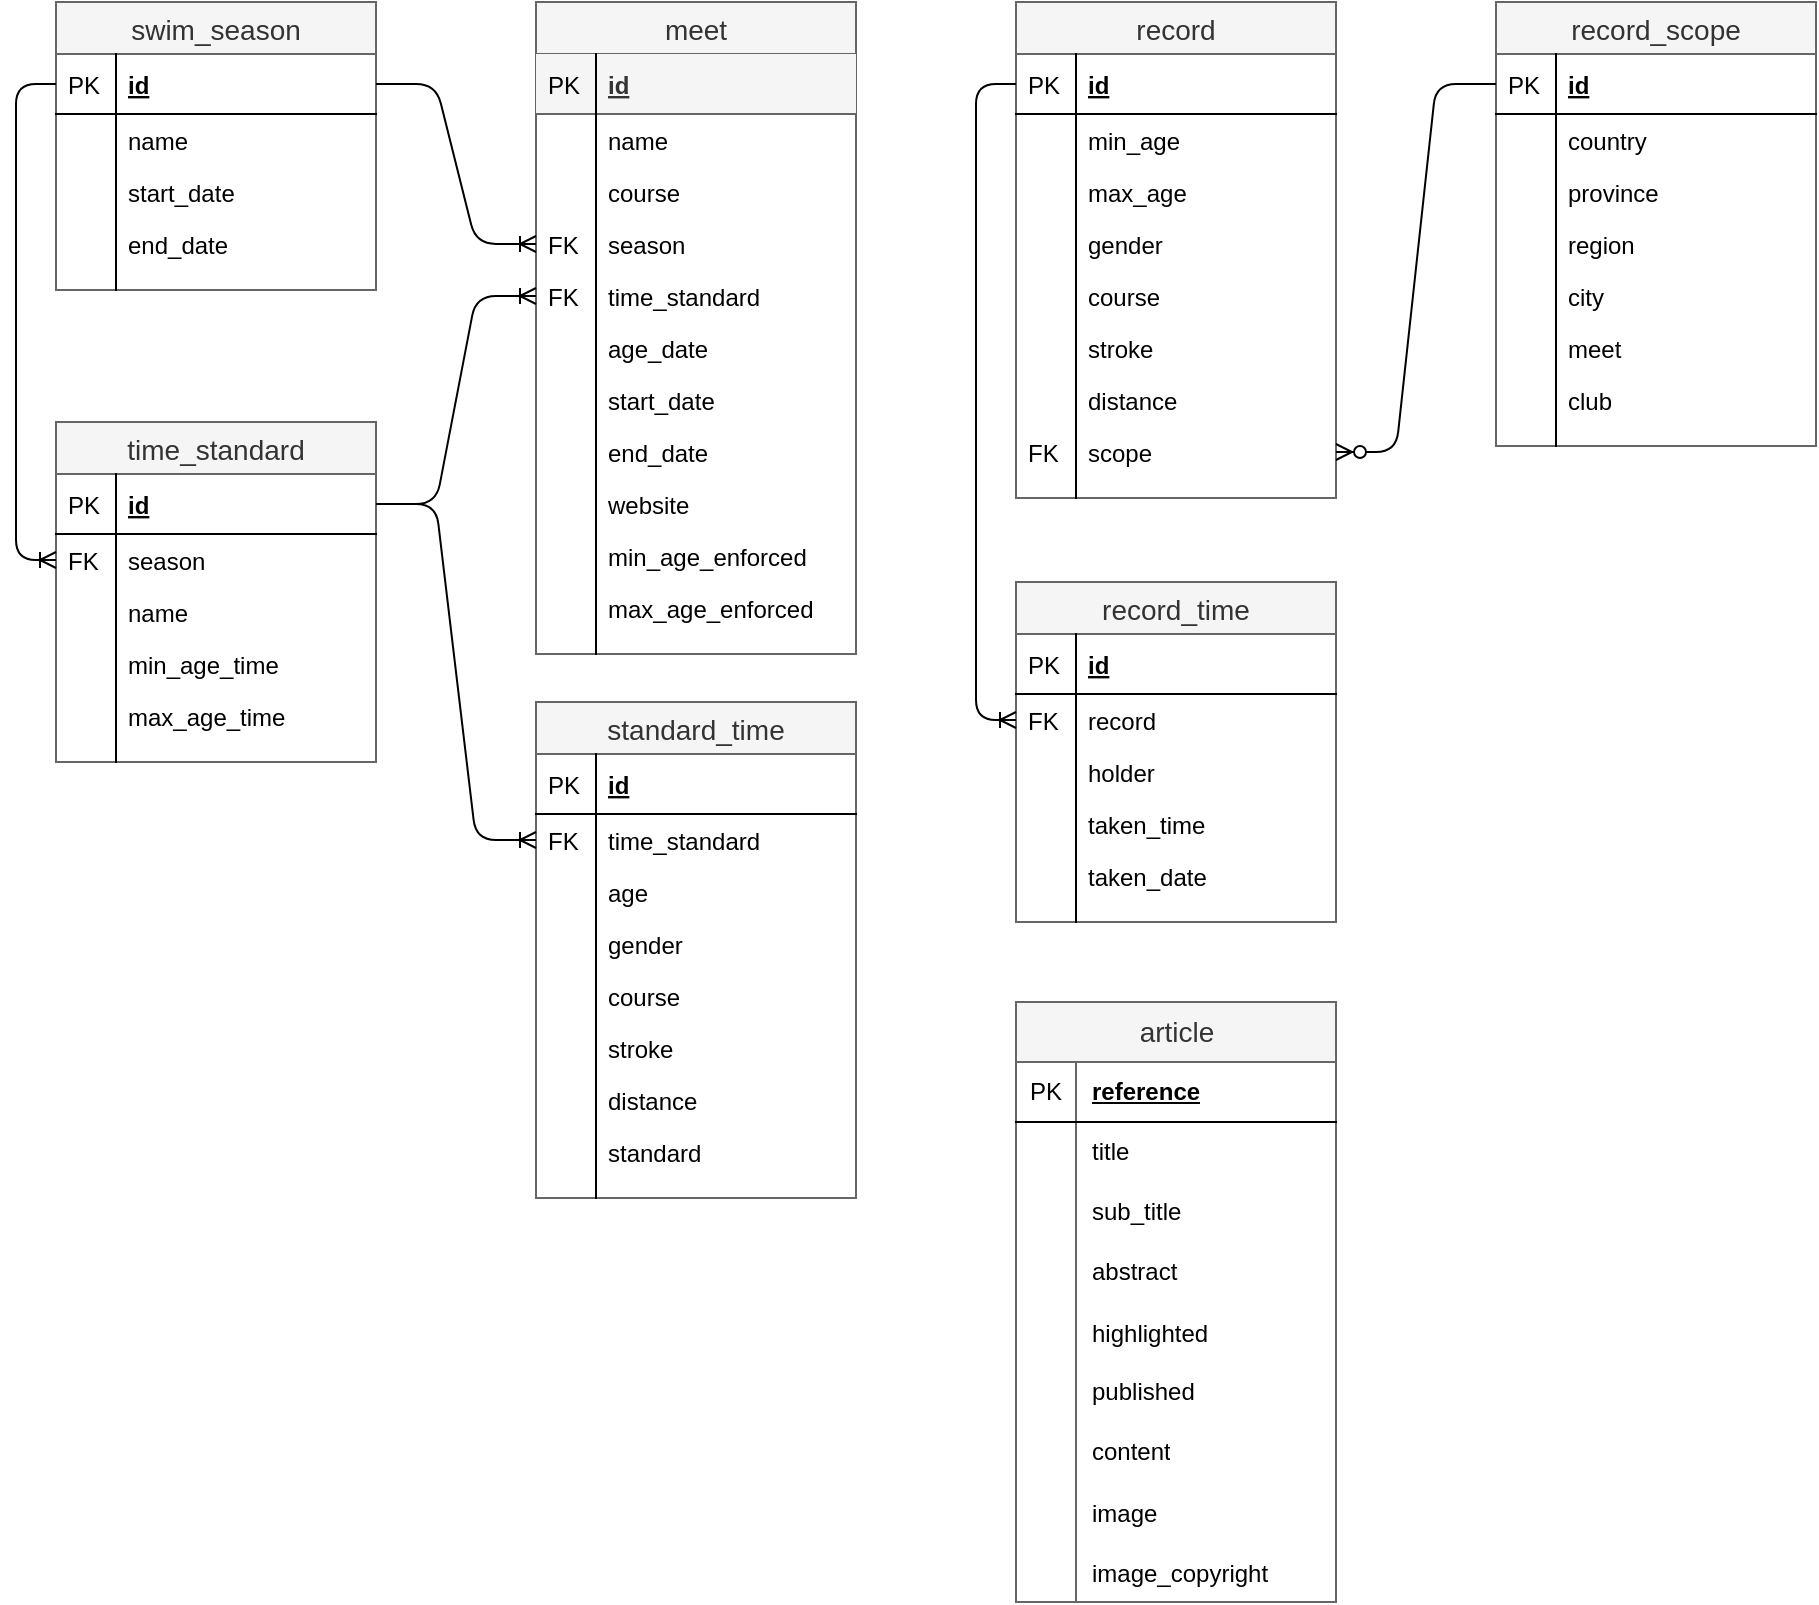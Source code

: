 <mxfile version="23.1.5" type="device">
  <diagram id="kJxIzr6Sx0wQduEdWBSC" name="Page-1">
    <mxGraphModel dx="2028" dy="1203" grid="1" gridSize="10" guides="1" tooltips="1" connect="1" arrows="1" fold="1" page="1" pageScale="1" pageWidth="827" pageHeight="1169" math="0" shadow="0">
      <root>
        <mxCell id="0" />
        <mxCell id="1" parent="0" />
        <mxCell id="ov2Veb3mQaBrMb03iYOp-1" value="swim_season" style="swimlane;fontStyle=0;childLayout=stackLayout;horizontal=1;startSize=26;fillColor=#f5f5f5;horizontalStack=0;resizeParent=1;resizeParentMax=0;resizeLast=0;collapsible=1;marginBottom=0;swimlaneFillColor=#ffffff;align=center;fontSize=14;fontColor=#333333;strokeColor=#666666;" parent="1" vertex="1">
          <mxGeometry x="40" y="120" width="160" height="144" as="geometry" />
        </mxCell>
        <mxCell id="ov2Veb3mQaBrMb03iYOp-2" value="id" style="shape=partialRectangle;top=0;left=0;right=0;bottom=1;align=left;verticalAlign=middle;fillColor=none;spacingLeft=34;spacingRight=4;overflow=hidden;rotatable=0;points=[[0,0.5],[1,0.5]];portConstraint=eastwest;dropTarget=0;fontStyle=5;fontSize=12;" parent="ov2Veb3mQaBrMb03iYOp-1" vertex="1">
          <mxGeometry y="26" width="160" height="30" as="geometry" />
        </mxCell>
        <mxCell id="ov2Veb3mQaBrMb03iYOp-3" value="PK" style="shape=partialRectangle;top=0;left=0;bottom=0;fillColor=none;align=left;verticalAlign=middle;spacingLeft=4;spacingRight=4;overflow=hidden;rotatable=0;points=[];portConstraint=eastwest;part=1;fontSize=12;" parent="ov2Veb3mQaBrMb03iYOp-2" vertex="1" connectable="0">
          <mxGeometry width="30" height="30" as="geometry" />
        </mxCell>
        <mxCell id="ov2Veb3mQaBrMb03iYOp-4" value="name" style="shape=partialRectangle;top=0;left=0;right=0;bottom=0;align=left;verticalAlign=top;fillColor=none;spacingLeft=34;spacingRight=4;overflow=hidden;rotatable=0;points=[[0,0.5],[1,0.5]];portConstraint=eastwest;dropTarget=0;fontSize=12;" parent="ov2Veb3mQaBrMb03iYOp-1" vertex="1">
          <mxGeometry y="56" width="160" height="26" as="geometry" />
        </mxCell>
        <mxCell id="ov2Veb3mQaBrMb03iYOp-5" value="" style="shape=partialRectangle;top=0;left=0;bottom=0;fillColor=none;align=left;verticalAlign=top;spacingLeft=4;spacingRight=4;overflow=hidden;rotatable=0;points=[];portConstraint=eastwest;part=1;fontSize=12;" parent="ov2Veb3mQaBrMb03iYOp-4" vertex="1" connectable="0">
          <mxGeometry width="30" height="26" as="geometry" />
        </mxCell>
        <mxCell id="ov2Veb3mQaBrMb03iYOp-6" value="start_date" style="shape=partialRectangle;top=0;left=0;right=0;bottom=0;align=left;verticalAlign=top;fillColor=none;spacingLeft=34;spacingRight=4;overflow=hidden;rotatable=0;points=[[0,0.5],[1,0.5]];portConstraint=eastwest;dropTarget=0;fontSize=12;" parent="ov2Veb3mQaBrMb03iYOp-1" vertex="1">
          <mxGeometry y="82" width="160" height="26" as="geometry" />
        </mxCell>
        <mxCell id="ov2Veb3mQaBrMb03iYOp-7" value="" style="shape=partialRectangle;top=0;left=0;bottom=0;fillColor=none;align=left;verticalAlign=top;spacingLeft=4;spacingRight=4;overflow=hidden;rotatable=0;points=[];portConstraint=eastwest;part=1;fontSize=12;" parent="ov2Veb3mQaBrMb03iYOp-6" vertex="1" connectable="0">
          <mxGeometry width="30" height="26" as="geometry" />
        </mxCell>
        <mxCell id="ov2Veb3mQaBrMb03iYOp-8" value="end_date" style="shape=partialRectangle;top=0;left=0;right=0;bottom=0;align=left;verticalAlign=top;fillColor=none;spacingLeft=34;spacingRight=4;overflow=hidden;rotatable=0;points=[[0,0.5],[1,0.5]];portConstraint=eastwest;dropTarget=0;fontSize=12;" parent="ov2Veb3mQaBrMb03iYOp-1" vertex="1">
          <mxGeometry y="108" width="160" height="26" as="geometry" />
        </mxCell>
        <mxCell id="ov2Veb3mQaBrMb03iYOp-9" value="" style="shape=partialRectangle;top=0;left=0;bottom=0;fillColor=none;align=left;verticalAlign=top;spacingLeft=4;spacingRight=4;overflow=hidden;rotatable=0;points=[];portConstraint=eastwest;part=1;fontSize=12;" parent="ov2Veb3mQaBrMb03iYOp-8" vertex="1" connectable="0">
          <mxGeometry width="30" height="26" as="geometry" />
        </mxCell>
        <mxCell id="ov2Veb3mQaBrMb03iYOp-10" value="" style="shape=partialRectangle;top=0;left=0;right=0;bottom=0;align=left;verticalAlign=top;fillColor=none;spacingLeft=34;spacingRight=4;overflow=hidden;rotatable=0;points=[[0,0.5],[1,0.5]];portConstraint=eastwest;dropTarget=0;fontSize=12;" parent="ov2Veb3mQaBrMb03iYOp-1" vertex="1">
          <mxGeometry y="134" width="160" height="10" as="geometry" />
        </mxCell>
        <mxCell id="ov2Veb3mQaBrMb03iYOp-11" value="" style="shape=partialRectangle;top=0;left=0;bottom=0;fillColor=none;align=left;verticalAlign=top;spacingLeft=4;spacingRight=4;overflow=hidden;rotatable=0;points=[];portConstraint=eastwest;part=1;fontSize=12;" parent="ov2Veb3mQaBrMb03iYOp-10" vertex="1" connectable="0">
          <mxGeometry width="30" height="10" as="geometry" />
        </mxCell>
        <mxCell id="ov2Veb3mQaBrMb03iYOp-12" value="time_standard" style="swimlane;fontStyle=0;childLayout=stackLayout;horizontal=1;startSize=26;fillColor=#f5f5f5;horizontalStack=0;resizeParent=1;resizeParentMax=0;resizeLast=0;collapsible=1;marginBottom=0;swimlaneFillColor=#ffffff;align=center;fontSize=14;fontColor=#333333;strokeColor=#666666;" parent="1" vertex="1">
          <mxGeometry x="40" y="330" width="160" height="170" as="geometry" />
        </mxCell>
        <mxCell id="ov2Veb3mQaBrMb03iYOp-13" value="id" style="shape=partialRectangle;top=0;left=0;right=0;bottom=1;align=left;verticalAlign=middle;fillColor=none;spacingLeft=34;spacingRight=4;overflow=hidden;rotatable=0;points=[[0,0.5],[1,0.5]];portConstraint=eastwest;dropTarget=0;fontStyle=5;fontSize=12;" parent="ov2Veb3mQaBrMb03iYOp-12" vertex="1">
          <mxGeometry y="26" width="160" height="30" as="geometry" />
        </mxCell>
        <mxCell id="ov2Veb3mQaBrMb03iYOp-14" value="PK" style="shape=partialRectangle;top=0;left=0;bottom=0;fillColor=none;align=left;verticalAlign=middle;spacingLeft=4;spacingRight=4;overflow=hidden;rotatable=0;points=[];portConstraint=eastwest;part=1;fontSize=12;" parent="ov2Veb3mQaBrMb03iYOp-13" vertex="1" connectable="0">
          <mxGeometry width="30" height="30" as="geometry" />
        </mxCell>
        <mxCell id="ov2Veb3mQaBrMb03iYOp-15" value="season" style="shape=partialRectangle;top=0;left=0;right=0;bottom=0;align=left;verticalAlign=top;fillColor=none;spacingLeft=34;spacingRight=4;overflow=hidden;rotatable=0;points=[[0,0.5],[1,0.5]];portConstraint=eastwest;dropTarget=0;fontSize=12;" parent="ov2Veb3mQaBrMb03iYOp-12" vertex="1">
          <mxGeometry y="56" width="160" height="26" as="geometry" />
        </mxCell>
        <mxCell id="ov2Veb3mQaBrMb03iYOp-16" value="FK" style="shape=partialRectangle;top=0;left=0;bottom=0;fillColor=none;align=left;verticalAlign=top;spacingLeft=4;spacingRight=4;overflow=hidden;rotatable=0;points=[];portConstraint=eastwest;part=1;fontSize=12;" parent="ov2Veb3mQaBrMb03iYOp-15" vertex="1" connectable="0">
          <mxGeometry width="30" height="26" as="geometry" />
        </mxCell>
        <mxCell id="ov2Veb3mQaBrMb03iYOp-17" value="name" style="shape=partialRectangle;top=0;left=0;right=0;bottom=0;align=left;verticalAlign=top;fillColor=none;spacingLeft=34;spacingRight=4;overflow=hidden;rotatable=0;points=[[0,0.5],[1,0.5]];portConstraint=eastwest;dropTarget=0;fontSize=12;" parent="ov2Veb3mQaBrMb03iYOp-12" vertex="1">
          <mxGeometry y="82" width="160" height="26" as="geometry" />
        </mxCell>
        <mxCell id="ov2Veb3mQaBrMb03iYOp-18" value="" style="shape=partialRectangle;top=0;left=0;bottom=0;fillColor=none;align=left;verticalAlign=top;spacingLeft=4;spacingRight=4;overflow=hidden;rotatable=0;points=[];portConstraint=eastwest;part=1;fontSize=12;" parent="ov2Veb3mQaBrMb03iYOp-17" vertex="1" connectable="0">
          <mxGeometry width="30" height="26" as="geometry" />
        </mxCell>
        <mxCell id="ov2Veb3mQaBrMb03iYOp-19" value="min_age_time" style="shape=partialRectangle;top=0;left=0;right=0;bottom=0;align=left;verticalAlign=top;fillColor=none;spacingLeft=34;spacingRight=4;overflow=hidden;rotatable=0;points=[[0,0.5],[1,0.5]];portConstraint=eastwest;dropTarget=0;fontSize=12;" parent="ov2Veb3mQaBrMb03iYOp-12" vertex="1">
          <mxGeometry y="108" width="160" height="26" as="geometry" />
        </mxCell>
        <mxCell id="ov2Veb3mQaBrMb03iYOp-20" value="" style="shape=partialRectangle;top=0;left=0;bottom=0;fillColor=none;align=left;verticalAlign=top;spacingLeft=4;spacingRight=4;overflow=hidden;rotatable=0;points=[];portConstraint=eastwest;part=1;fontSize=12;" parent="ov2Veb3mQaBrMb03iYOp-19" vertex="1" connectable="0">
          <mxGeometry width="30" height="26" as="geometry" />
        </mxCell>
        <mxCell id="ov2Veb3mQaBrMb03iYOp-30" value="max_age_time" style="shape=partialRectangle;top=0;left=0;right=0;bottom=0;align=left;verticalAlign=top;fillColor=none;spacingLeft=34;spacingRight=4;overflow=hidden;rotatable=0;points=[[0,0.5],[1,0.5]];portConstraint=eastwest;dropTarget=0;fontSize=12;" parent="ov2Veb3mQaBrMb03iYOp-12" vertex="1">
          <mxGeometry y="134" width="160" height="26" as="geometry" />
        </mxCell>
        <mxCell id="ov2Veb3mQaBrMb03iYOp-31" value="" style="shape=partialRectangle;top=0;left=0;bottom=0;fillColor=none;align=left;verticalAlign=top;spacingLeft=4;spacingRight=4;overflow=hidden;rotatable=0;points=[];portConstraint=eastwest;part=1;fontSize=12;" parent="ov2Veb3mQaBrMb03iYOp-30" vertex="1" connectable="0">
          <mxGeometry width="30" height="26" as="geometry" />
        </mxCell>
        <mxCell id="ov2Veb3mQaBrMb03iYOp-21" value="" style="shape=partialRectangle;top=0;left=0;right=0;bottom=0;align=left;verticalAlign=top;fillColor=none;spacingLeft=34;spacingRight=4;overflow=hidden;rotatable=0;points=[[0,0.5],[1,0.5]];portConstraint=eastwest;dropTarget=0;fontSize=12;" parent="ov2Veb3mQaBrMb03iYOp-12" vertex="1">
          <mxGeometry y="160" width="160" height="10" as="geometry" />
        </mxCell>
        <mxCell id="ov2Veb3mQaBrMb03iYOp-22" value="" style="shape=partialRectangle;top=0;left=0;bottom=0;fillColor=none;align=left;verticalAlign=top;spacingLeft=4;spacingRight=4;overflow=hidden;rotatable=0;points=[];portConstraint=eastwest;part=1;fontSize=12;" parent="ov2Veb3mQaBrMb03iYOp-21" vertex="1" connectable="0">
          <mxGeometry width="30" height="10" as="geometry" />
        </mxCell>
        <mxCell id="ov2Veb3mQaBrMb03iYOp-32" value="standard_time" style="swimlane;fontStyle=0;childLayout=stackLayout;horizontal=1;startSize=26;fillColor=#f5f5f5;horizontalStack=0;resizeParent=1;resizeParentMax=0;resizeLast=0;collapsible=1;marginBottom=0;swimlaneFillColor=#ffffff;align=center;fontSize=14;fontColor=#333333;strokeColor=#666666;" parent="1" vertex="1">
          <mxGeometry x="280" y="470" width="160" height="248" as="geometry" />
        </mxCell>
        <mxCell id="ov2Veb3mQaBrMb03iYOp-33" value="id" style="shape=partialRectangle;top=0;left=0;right=0;bottom=1;align=left;verticalAlign=middle;fillColor=none;spacingLeft=34;spacingRight=4;overflow=hidden;rotatable=0;points=[[0,0.5],[1,0.5]];portConstraint=eastwest;dropTarget=0;fontStyle=5;fontSize=12;" parent="ov2Veb3mQaBrMb03iYOp-32" vertex="1">
          <mxGeometry y="26" width="160" height="30" as="geometry" />
        </mxCell>
        <mxCell id="ov2Veb3mQaBrMb03iYOp-34" value="PK" style="shape=partialRectangle;top=0;left=0;bottom=0;fillColor=none;align=left;verticalAlign=middle;spacingLeft=4;spacingRight=4;overflow=hidden;rotatable=0;points=[];portConstraint=eastwest;part=1;fontSize=12;" parent="ov2Veb3mQaBrMb03iYOp-33" vertex="1" connectable="0">
          <mxGeometry width="30" height="30" as="geometry" />
        </mxCell>
        <mxCell id="ov2Veb3mQaBrMb03iYOp-35" value="time_standard" style="shape=partialRectangle;top=0;left=0;right=0;bottom=0;align=left;verticalAlign=top;fillColor=none;spacingLeft=34;spacingRight=4;overflow=hidden;rotatable=0;points=[[0,0.5],[1,0.5]];portConstraint=eastwest;dropTarget=0;fontSize=12;" parent="ov2Veb3mQaBrMb03iYOp-32" vertex="1">
          <mxGeometry y="56" width="160" height="26" as="geometry" />
        </mxCell>
        <mxCell id="ov2Veb3mQaBrMb03iYOp-36" value="FK" style="shape=partialRectangle;top=0;left=0;bottom=0;fillColor=none;align=left;verticalAlign=top;spacingLeft=4;spacingRight=4;overflow=hidden;rotatable=0;points=[];portConstraint=eastwest;part=1;fontSize=12;" parent="ov2Veb3mQaBrMb03iYOp-35" vertex="1" connectable="0">
          <mxGeometry width="30" height="26" as="geometry" />
        </mxCell>
        <mxCell id="ov2Veb3mQaBrMb03iYOp-37" value="age" style="shape=partialRectangle;top=0;left=0;right=0;bottom=0;align=left;verticalAlign=top;fillColor=none;spacingLeft=34;spacingRight=4;overflow=hidden;rotatable=0;points=[[0,0.5],[1,0.5]];portConstraint=eastwest;dropTarget=0;fontSize=12;" parent="ov2Veb3mQaBrMb03iYOp-32" vertex="1">
          <mxGeometry y="82" width="160" height="26" as="geometry" />
        </mxCell>
        <mxCell id="ov2Veb3mQaBrMb03iYOp-38" value="" style="shape=partialRectangle;top=0;left=0;bottom=0;fillColor=none;align=left;verticalAlign=top;spacingLeft=4;spacingRight=4;overflow=hidden;rotatable=0;points=[];portConstraint=eastwest;part=1;fontSize=12;" parent="ov2Veb3mQaBrMb03iYOp-37" vertex="1" connectable="0">
          <mxGeometry width="30" height="26" as="geometry" />
        </mxCell>
        <mxCell id="ov2Veb3mQaBrMb03iYOp-39" value="gender" style="shape=partialRectangle;top=0;left=0;right=0;bottom=0;align=left;verticalAlign=top;fillColor=none;spacingLeft=34;spacingRight=4;overflow=hidden;rotatable=0;points=[[0,0.5],[1,0.5]];portConstraint=eastwest;dropTarget=0;fontSize=12;" parent="ov2Veb3mQaBrMb03iYOp-32" vertex="1">
          <mxGeometry y="108" width="160" height="26" as="geometry" />
        </mxCell>
        <mxCell id="ov2Veb3mQaBrMb03iYOp-40" value="" style="shape=partialRectangle;top=0;left=0;bottom=0;fillColor=none;align=left;verticalAlign=top;spacingLeft=4;spacingRight=4;overflow=hidden;rotatable=0;points=[];portConstraint=eastwest;part=1;fontSize=12;" parent="ov2Veb3mQaBrMb03iYOp-39" vertex="1" connectable="0">
          <mxGeometry width="30" height="26" as="geometry" />
        </mxCell>
        <mxCell id="ov2Veb3mQaBrMb03iYOp-46" value="course" style="shape=partialRectangle;top=0;left=0;right=0;bottom=0;align=left;verticalAlign=top;fillColor=none;spacingLeft=34;spacingRight=4;overflow=hidden;rotatable=0;points=[[0,0.5],[1,0.5]];portConstraint=eastwest;dropTarget=0;fontSize=12;" parent="ov2Veb3mQaBrMb03iYOp-32" vertex="1">
          <mxGeometry y="134" width="160" height="26" as="geometry" />
        </mxCell>
        <mxCell id="ov2Veb3mQaBrMb03iYOp-47" value="" style="shape=partialRectangle;top=0;left=0;bottom=0;fillColor=none;align=left;verticalAlign=top;spacingLeft=4;spacingRight=4;overflow=hidden;rotatable=0;points=[];portConstraint=eastwest;part=1;fontSize=12;" parent="ov2Veb3mQaBrMb03iYOp-46" vertex="1" connectable="0">
          <mxGeometry width="30" height="26" as="geometry" />
        </mxCell>
        <mxCell id="ov2Veb3mQaBrMb03iYOp-48" value="stroke" style="shape=partialRectangle;top=0;left=0;right=0;bottom=0;align=left;verticalAlign=top;fillColor=none;spacingLeft=34;spacingRight=4;overflow=hidden;rotatable=0;points=[[0,0.5],[1,0.5]];portConstraint=eastwest;dropTarget=0;fontSize=12;" parent="ov2Veb3mQaBrMb03iYOp-32" vertex="1">
          <mxGeometry y="160" width="160" height="26" as="geometry" />
        </mxCell>
        <mxCell id="ov2Veb3mQaBrMb03iYOp-49" value="" style="shape=partialRectangle;top=0;left=0;bottom=0;fillColor=none;align=left;verticalAlign=top;spacingLeft=4;spacingRight=4;overflow=hidden;rotatable=0;points=[];portConstraint=eastwest;part=1;fontSize=12;" parent="ov2Veb3mQaBrMb03iYOp-48" vertex="1" connectable="0">
          <mxGeometry width="30" height="26" as="geometry" />
        </mxCell>
        <mxCell id="ov2Veb3mQaBrMb03iYOp-50" value="distance" style="shape=partialRectangle;top=0;left=0;right=0;bottom=0;align=left;verticalAlign=top;fillColor=none;spacingLeft=34;spacingRight=4;overflow=hidden;rotatable=0;points=[[0,0.5],[1,0.5]];portConstraint=eastwest;dropTarget=0;fontSize=12;" parent="ov2Veb3mQaBrMb03iYOp-32" vertex="1">
          <mxGeometry y="186" width="160" height="26" as="geometry" />
        </mxCell>
        <mxCell id="ov2Veb3mQaBrMb03iYOp-51" value="" style="shape=partialRectangle;top=0;left=0;bottom=0;fillColor=none;align=left;verticalAlign=top;spacingLeft=4;spacingRight=4;overflow=hidden;rotatable=0;points=[];portConstraint=eastwest;part=1;fontSize=12;" parent="ov2Veb3mQaBrMb03iYOp-50" vertex="1" connectable="0">
          <mxGeometry width="30" height="26" as="geometry" />
        </mxCell>
        <mxCell id="ov2Veb3mQaBrMb03iYOp-52" value="standard" style="shape=partialRectangle;top=0;left=0;right=0;bottom=0;align=left;verticalAlign=top;fillColor=none;spacingLeft=34;spacingRight=4;overflow=hidden;rotatable=0;points=[[0,0.5],[1,0.5]];portConstraint=eastwest;dropTarget=0;fontSize=12;" parent="ov2Veb3mQaBrMb03iYOp-32" vertex="1">
          <mxGeometry y="212" width="160" height="26" as="geometry" />
        </mxCell>
        <mxCell id="ov2Veb3mQaBrMb03iYOp-53" value="" style="shape=partialRectangle;top=0;left=0;bottom=0;fillColor=none;align=left;verticalAlign=top;spacingLeft=4;spacingRight=4;overflow=hidden;rotatable=0;points=[];portConstraint=eastwest;part=1;fontSize=12;" parent="ov2Veb3mQaBrMb03iYOp-52" vertex="1" connectable="0">
          <mxGeometry width="30" height="26" as="geometry" />
        </mxCell>
        <mxCell id="ov2Veb3mQaBrMb03iYOp-41" value="" style="shape=partialRectangle;top=0;left=0;right=0;bottom=0;align=left;verticalAlign=top;fillColor=none;spacingLeft=34;spacingRight=4;overflow=hidden;rotatable=0;points=[[0,0.5],[1,0.5]];portConstraint=eastwest;dropTarget=0;fontSize=12;" parent="ov2Veb3mQaBrMb03iYOp-32" vertex="1">
          <mxGeometry y="238" width="160" height="10" as="geometry" />
        </mxCell>
        <mxCell id="ov2Veb3mQaBrMb03iYOp-42" value="" style="shape=partialRectangle;top=0;left=0;bottom=0;fillColor=none;align=left;verticalAlign=top;spacingLeft=4;spacingRight=4;overflow=hidden;rotatable=0;points=[];portConstraint=eastwest;part=1;fontSize=12;" parent="ov2Veb3mQaBrMb03iYOp-41" vertex="1" connectable="0">
          <mxGeometry width="30" height="10" as="geometry" />
        </mxCell>
        <mxCell id="ov2Veb3mQaBrMb03iYOp-54" value="meet" style="swimlane;fontStyle=0;childLayout=stackLayout;horizontal=1;startSize=26;fillColor=#f5f5f5;horizontalStack=0;resizeParent=1;resizeParentMax=0;resizeLast=0;collapsible=1;marginBottom=0;swimlaneFillColor=#ffffff;align=center;fontSize=14;fontColor=#333333;strokeColor=#666666;" parent="1" vertex="1">
          <mxGeometry x="280" y="120" width="160" height="326" as="geometry" />
        </mxCell>
        <mxCell id="ov2Veb3mQaBrMb03iYOp-55" value="id" style="shape=partialRectangle;top=0;left=0;right=0;bottom=1;align=left;verticalAlign=middle;fillColor=#f5f5f5;spacingLeft=34;spacingRight=4;overflow=hidden;rotatable=0;points=[[0,0.5],[1,0.5]];portConstraint=eastwest;dropTarget=0;fontStyle=5;fontSize=12;fontColor=#333333;strokeColor=#666666;" parent="ov2Veb3mQaBrMb03iYOp-54" vertex="1">
          <mxGeometry y="26" width="160" height="30" as="geometry" />
        </mxCell>
        <mxCell id="ov2Veb3mQaBrMb03iYOp-56" value="PK" style="shape=partialRectangle;top=0;left=0;bottom=0;fillColor=none;align=left;verticalAlign=middle;spacingLeft=4;spacingRight=4;overflow=hidden;rotatable=0;points=[];portConstraint=eastwest;part=1;fontSize=12;" parent="ov2Veb3mQaBrMb03iYOp-55" vertex="1" connectable="0">
          <mxGeometry width="30" height="30" as="geometry" />
        </mxCell>
        <mxCell id="ov2Veb3mQaBrMb03iYOp-57" value="name" style="shape=partialRectangle;top=0;left=0;right=0;bottom=0;align=left;verticalAlign=top;fillColor=none;spacingLeft=34;spacingRight=4;overflow=hidden;rotatable=0;points=[[0,0.5],[1,0.5]];portConstraint=eastwest;dropTarget=0;fontSize=12;" parent="ov2Veb3mQaBrMb03iYOp-54" vertex="1">
          <mxGeometry y="56" width="160" height="26" as="geometry" />
        </mxCell>
        <mxCell id="ov2Veb3mQaBrMb03iYOp-58" value="" style="shape=partialRectangle;top=0;left=0;bottom=0;fillColor=none;align=left;verticalAlign=top;spacingLeft=4;spacingRight=4;overflow=hidden;rotatable=0;points=[];portConstraint=eastwest;part=1;fontSize=12;" parent="ov2Veb3mQaBrMb03iYOp-57" vertex="1" connectable="0">
          <mxGeometry width="30" height="26" as="geometry" />
        </mxCell>
        <mxCell id="ov2Veb3mQaBrMb03iYOp-59" value="course" style="shape=partialRectangle;top=0;left=0;right=0;bottom=0;align=left;verticalAlign=top;fillColor=none;spacingLeft=34;spacingRight=4;overflow=hidden;rotatable=0;points=[[0,0.5],[1,0.5]];portConstraint=eastwest;dropTarget=0;fontSize=12;" parent="ov2Veb3mQaBrMb03iYOp-54" vertex="1">
          <mxGeometry y="82" width="160" height="26" as="geometry" />
        </mxCell>
        <mxCell id="ov2Veb3mQaBrMb03iYOp-60" value="" style="shape=partialRectangle;top=0;left=0;bottom=0;fillColor=none;align=left;verticalAlign=top;spacingLeft=4;spacingRight=4;overflow=hidden;rotatable=0;points=[];portConstraint=eastwest;part=1;fontSize=12;" parent="ov2Veb3mQaBrMb03iYOp-59" vertex="1" connectable="0">
          <mxGeometry width="30" height="26" as="geometry" />
        </mxCell>
        <mxCell id="ov2Veb3mQaBrMb03iYOp-61" value="season" style="shape=partialRectangle;top=0;left=0;right=0;bottom=0;align=left;verticalAlign=top;fillColor=none;spacingLeft=34;spacingRight=4;overflow=hidden;rotatable=0;points=[[0,0.5],[1,0.5]];portConstraint=eastwest;dropTarget=0;fontSize=12;" parent="ov2Veb3mQaBrMb03iYOp-54" vertex="1">
          <mxGeometry y="108" width="160" height="26" as="geometry" />
        </mxCell>
        <mxCell id="ov2Veb3mQaBrMb03iYOp-62" value="FK" style="shape=partialRectangle;top=0;left=0;bottom=0;fillColor=none;align=left;verticalAlign=top;spacingLeft=4;spacingRight=4;overflow=hidden;rotatable=0;points=[];portConstraint=eastwest;part=1;fontSize=12;" parent="ov2Veb3mQaBrMb03iYOp-61" vertex="1" connectable="0">
          <mxGeometry width="30" height="26" as="geometry" />
        </mxCell>
        <mxCell id="ov2Veb3mQaBrMb03iYOp-65" value="time_standard" style="shape=partialRectangle;top=0;left=0;right=0;bottom=0;align=left;verticalAlign=top;fillColor=none;spacingLeft=34;spacingRight=4;overflow=hidden;rotatable=0;points=[[0,0.5],[1,0.5]];portConstraint=eastwest;dropTarget=0;fontSize=12;" parent="ov2Veb3mQaBrMb03iYOp-54" vertex="1">
          <mxGeometry y="134" width="160" height="26" as="geometry" />
        </mxCell>
        <mxCell id="ov2Veb3mQaBrMb03iYOp-66" value="FK" style="shape=partialRectangle;top=0;left=0;bottom=0;fillColor=none;align=left;verticalAlign=top;spacingLeft=4;spacingRight=4;overflow=hidden;rotatable=0;points=[];portConstraint=eastwest;part=1;fontSize=12;" parent="ov2Veb3mQaBrMb03iYOp-65" vertex="1" connectable="0">
          <mxGeometry width="30" height="26" as="geometry" />
        </mxCell>
        <mxCell id="ov2Veb3mQaBrMb03iYOp-69" value="age_date" style="shape=partialRectangle;top=0;left=0;right=0;bottom=0;align=left;verticalAlign=top;fillColor=none;spacingLeft=34;spacingRight=4;overflow=hidden;rotatable=0;points=[[0,0.5],[1,0.5]];portConstraint=eastwest;dropTarget=0;fontSize=12;" parent="ov2Veb3mQaBrMb03iYOp-54" vertex="1">
          <mxGeometry y="160" width="160" height="26" as="geometry" />
        </mxCell>
        <mxCell id="ov2Veb3mQaBrMb03iYOp-70" value="" style="shape=partialRectangle;top=0;left=0;bottom=0;fillColor=none;align=left;verticalAlign=top;spacingLeft=4;spacingRight=4;overflow=hidden;rotatable=0;points=[];portConstraint=eastwest;part=1;fontSize=12;" parent="ov2Veb3mQaBrMb03iYOp-69" vertex="1" connectable="0">
          <mxGeometry width="30" height="26" as="geometry" />
        </mxCell>
        <mxCell id="ov2Veb3mQaBrMb03iYOp-71" value="start_date" style="shape=partialRectangle;top=0;left=0;right=0;bottom=0;align=left;verticalAlign=top;fillColor=none;spacingLeft=34;spacingRight=4;overflow=hidden;rotatable=0;points=[[0,0.5],[1,0.5]];portConstraint=eastwest;dropTarget=0;fontSize=12;" parent="ov2Veb3mQaBrMb03iYOp-54" vertex="1">
          <mxGeometry y="186" width="160" height="26" as="geometry" />
        </mxCell>
        <mxCell id="ov2Veb3mQaBrMb03iYOp-72" value="" style="shape=partialRectangle;top=0;left=0;bottom=0;fillColor=none;align=left;verticalAlign=top;spacingLeft=4;spacingRight=4;overflow=hidden;rotatable=0;points=[];portConstraint=eastwest;part=1;fontSize=12;" parent="ov2Veb3mQaBrMb03iYOp-71" vertex="1" connectable="0">
          <mxGeometry width="30" height="26" as="geometry" />
        </mxCell>
        <mxCell id="ov2Veb3mQaBrMb03iYOp-73" value="end_date" style="shape=partialRectangle;top=0;left=0;right=0;bottom=0;align=left;verticalAlign=top;fillColor=none;spacingLeft=34;spacingRight=4;overflow=hidden;rotatable=0;points=[[0,0.5],[1,0.5]];portConstraint=eastwest;dropTarget=0;fontSize=12;" parent="ov2Veb3mQaBrMb03iYOp-54" vertex="1">
          <mxGeometry y="212" width="160" height="26" as="geometry" />
        </mxCell>
        <mxCell id="ov2Veb3mQaBrMb03iYOp-74" value="" style="shape=partialRectangle;top=0;left=0;bottom=0;fillColor=none;align=left;verticalAlign=top;spacingLeft=4;spacingRight=4;overflow=hidden;rotatable=0;points=[];portConstraint=eastwest;part=1;fontSize=12;" parent="ov2Veb3mQaBrMb03iYOp-73" vertex="1" connectable="0">
          <mxGeometry width="30" height="26" as="geometry" />
        </mxCell>
        <mxCell id="ov2Veb3mQaBrMb03iYOp-75" value="website" style="shape=partialRectangle;top=0;left=0;right=0;bottom=0;align=left;verticalAlign=top;fillColor=none;spacingLeft=34;spacingRight=4;overflow=hidden;rotatable=0;points=[[0,0.5],[1,0.5]];portConstraint=eastwest;dropTarget=0;fontSize=12;" parent="ov2Veb3mQaBrMb03iYOp-54" vertex="1">
          <mxGeometry y="238" width="160" height="26" as="geometry" />
        </mxCell>
        <mxCell id="ov2Veb3mQaBrMb03iYOp-76" value="" style="shape=partialRectangle;top=0;left=0;bottom=0;fillColor=none;align=left;verticalAlign=top;spacingLeft=4;spacingRight=4;overflow=hidden;rotatable=0;points=[];portConstraint=eastwest;part=1;fontSize=12;" parent="ov2Veb3mQaBrMb03iYOp-75" vertex="1" connectable="0">
          <mxGeometry width="30" height="26" as="geometry" />
        </mxCell>
        <mxCell id="ov2Veb3mQaBrMb03iYOp-77" value="min_age_enforced" style="shape=partialRectangle;top=0;left=0;right=0;bottom=0;align=left;verticalAlign=top;fillColor=none;spacingLeft=34;spacingRight=4;overflow=hidden;rotatable=0;points=[[0,0.5],[1,0.5]];portConstraint=eastwest;dropTarget=0;fontSize=12;" parent="ov2Veb3mQaBrMb03iYOp-54" vertex="1">
          <mxGeometry y="264" width="160" height="26" as="geometry" />
        </mxCell>
        <mxCell id="ov2Veb3mQaBrMb03iYOp-78" value="" style="shape=partialRectangle;top=0;left=0;bottom=0;fillColor=none;align=left;verticalAlign=top;spacingLeft=4;spacingRight=4;overflow=hidden;rotatable=0;points=[];portConstraint=eastwest;part=1;fontSize=12;" parent="ov2Veb3mQaBrMb03iYOp-77" vertex="1" connectable="0">
          <mxGeometry width="30" height="26" as="geometry" />
        </mxCell>
        <mxCell id="ov2Veb3mQaBrMb03iYOp-79" value="max_age_enforced" style="shape=partialRectangle;top=0;left=0;right=0;bottom=0;align=left;verticalAlign=top;fillColor=none;spacingLeft=34;spacingRight=4;overflow=hidden;rotatable=0;points=[[0,0.5],[1,0.5]];portConstraint=eastwest;dropTarget=0;fontSize=12;" parent="ov2Veb3mQaBrMb03iYOp-54" vertex="1">
          <mxGeometry y="290" width="160" height="26" as="geometry" />
        </mxCell>
        <mxCell id="ov2Veb3mQaBrMb03iYOp-80" value="" style="shape=partialRectangle;top=0;left=0;bottom=0;fillColor=none;align=left;verticalAlign=top;spacingLeft=4;spacingRight=4;overflow=hidden;rotatable=0;points=[];portConstraint=eastwest;part=1;fontSize=12;" parent="ov2Veb3mQaBrMb03iYOp-79" vertex="1" connectable="0">
          <mxGeometry width="30" height="26" as="geometry" />
        </mxCell>
        <mxCell id="ov2Veb3mQaBrMb03iYOp-63" value="" style="shape=partialRectangle;top=0;left=0;right=0;bottom=0;align=left;verticalAlign=top;fillColor=none;spacingLeft=34;spacingRight=4;overflow=hidden;rotatable=0;points=[[0,0.5],[1,0.5]];portConstraint=eastwest;dropTarget=0;fontSize=12;" parent="ov2Veb3mQaBrMb03iYOp-54" vertex="1">
          <mxGeometry y="316" width="160" height="10" as="geometry" />
        </mxCell>
        <mxCell id="ov2Veb3mQaBrMb03iYOp-64" value="" style="shape=partialRectangle;top=0;left=0;bottom=0;fillColor=none;align=left;verticalAlign=top;spacingLeft=4;spacingRight=4;overflow=hidden;rotatable=0;points=[];portConstraint=eastwest;part=1;fontSize=12;" parent="ov2Veb3mQaBrMb03iYOp-63" vertex="1" connectable="0">
          <mxGeometry width="30" height="10" as="geometry" />
        </mxCell>
        <mxCell id="ov2Veb3mQaBrMb03iYOp-81" value="" style="edgeStyle=orthogonalEdgeStyle;fontSize=12;html=1;endArrow=ERoneToMany;entryX=0;entryY=0.5;entryDx=0;entryDy=0;exitX=0;exitY=0.5;exitDx=0;exitDy=0;" parent="1" source="ov2Veb3mQaBrMb03iYOp-2" target="ov2Veb3mQaBrMb03iYOp-15" edge="1">
          <mxGeometry width="100" height="100" relative="1" as="geometry">
            <mxPoint x="40" y="870" as="sourcePoint" />
            <mxPoint x="140" y="770" as="targetPoint" />
            <Array as="points">
              <mxPoint x="20" y="161" />
              <mxPoint x="20" y="399" />
            </Array>
          </mxGeometry>
        </mxCell>
        <mxCell id="ov2Veb3mQaBrMb03iYOp-82" value="" style="edgeStyle=entityRelationEdgeStyle;fontSize=12;html=1;endArrow=ERoneToMany;" parent="1" source="ov2Veb3mQaBrMb03iYOp-2" target="ov2Veb3mQaBrMb03iYOp-61" edge="1">
          <mxGeometry width="100" height="100" relative="1" as="geometry">
            <mxPoint x="10" y="840" as="sourcePoint" />
            <mxPoint x="110" y="740" as="targetPoint" />
          </mxGeometry>
        </mxCell>
        <mxCell id="ov2Veb3mQaBrMb03iYOp-83" value="" style="edgeStyle=entityRelationEdgeStyle;fontSize=12;html=1;endArrow=ERoneToMany;" parent="1" source="ov2Veb3mQaBrMb03iYOp-13" target="ov2Veb3mQaBrMb03iYOp-35" edge="1">
          <mxGeometry width="100" height="100" relative="1" as="geometry">
            <mxPoint x="10" y="840" as="sourcePoint" />
            <mxPoint x="110" y="740" as="targetPoint" />
          </mxGeometry>
        </mxCell>
        <mxCell id="ov2Veb3mQaBrMb03iYOp-84" value="" style="edgeStyle=entityRelationEdgeStyle;fontSize=12;html=1;endArrow=ERoneToMany;" parent="1" source="ov2Veb3mQaBrMb03iYOp-13" target="ov2Veb3mQaBrMb03iYOp-65" edge="1">
          <mxGeometry width="100" height="100" relative="1" as="geometry">
            <mxPoint x="10" y="840" as="sourcePoint" />
            <mxPoint x="110" y="740" as="targetPoint" />
          </mxGeometry>
        </mxCell>
        <mxCell id="ov2Veb3mQaBrMb03iYOp-85" value="record" style="swimlane;fontStyle=0;childLayout=stackLayout;horizontal=1;startSize=26;fillColor=#f5f5f5;horizontalStack=0;resizeParent=1;resizeParentMax=0;resizeLast=0;collapsible=1;marginBottom=0;swimlaneFillColor=#ffffff;align=center;fontSize=14;fontColor=#333333;strokeColor=#666666;" parent="1" vertex="1">
          <mxGeometry x="520" y="120" width="160" height="248" as="geometry" />
        </mxCell>
        <mxCell id="ov2Veb3mQaBrMb03iYOp-86" value="id" style="shape=partialRectangle;top=0;left=0;right=0;bottom=1;align=left;verticalAlign=middle;fillColor=none;spacingLeft=34;spacingRight=4;overflow=hidden;rotatable=0;points=[[0,0.5],[1,0.5]];portConstraint=eastwest;dropTarget=0;fontStyle=5;fontSize=12;" parent="ov2Veb3mQaBrMb03iYOp-85" vertex="1">
          <mxGeometry y="26" width="160" height="30" as="geometry" />
        </mxCell>
        <mxCell id="ov2Veb3mQaBrMb03iYOp-87" value="PK" style="shape=partialRectangle;top=0;left=0;bottom=0;fillColor=none;align=left;verticalAlign=middle;spacingLeft=4;spacingRight=4;overflow=hidden;rotatable=0;points=[];portConstraint=eastwest;part=1;fontSize=12;" parent="ov2Veb3mQaBrMb03iYOp-86" vertex="1" connectable="0">
          <mxGeometry width="30" height="30" as="geometry" />
        </mxCell>
        <mxCell id="ov2Veb3mQaBrMb03iYOp-88" value="min_age" style="shape=partialRectangle;top=0;left=0;right=0;bottom=0;align=left;verticalAlign=top;fillColor=none;spacingLeft=34;spacingRight=4;overflow=hidden;rotatable=0;points=[[0,0.5],[1,0.5]];portConstraint=eastwest;dropTarget=0;fontSize=12;" parent="ov2Veb3mQaBrMb03iYOp-85" vertex="1">
          <mxGeometry y="56" width="160" height="26" as="geometry" />
        </mxCell>
        <mxCell id="ov2Veb3mQaBrMb03iYOp-89" value="" style="shape=partialRectangle;top=0;left=0;bottom=0;fillColor=none;align=left;verticalAlign=top;spacingLeft=4;spacingRight=4;overflow=hidden;rotatable=0;points=[];portConstraint=eastwest;part=1;fontSize=12;" parent="ov2Veb3mQaBrMb03iYOp-88" vertex="1" connectable="0">
          <mxGeometry width="30" height="26" as="geometry" />
        </mxCell>
        <mxCell id="ov2Veb3mQaBrMb03iYOp-139" value="max_age" style="shape=partialRectangle;top=0;left=0;right=0;bottom=0;align=left;verticalAlign=top;fillColor=none;spacingLeft=34;spacingRight=4;overflow=hidden;rotatable=0;points=[[0,0.5],[1,0.5]];portConstraint=eastwest;dropTarget=0;fontSize=12;" parent="ov2Veb3mQaBrMb03iYOp-85" vertex="1">
          <mxGeometry y="82" width="160" height="26" as="geometry" />
        </mxCell>
        <mxCell id="ov2Veb3mQaBrMb03iYOp-140" value="" style="shape=partialRectangle;top=0;left=0;bottom=0;fillColor=none;align=left;verticalAlign=top;spacingLeft=4;spacingRight=4;overflow=hidden;rotatable=0;points=[];portConstraint=eastwest;part=1;fontSize=12;" parent="ov2Veb3mQaBrMb03iYOp-139" vertex="1" connectable="0">
          <mxGeometry width="30" height="26" as="geometry" />
        </mxCell>
        <mxCell id="ov2Veb3mQaBrMb03iYOp-130" value="gender" style="shape=partialRectangle;top=0;left=0;right=0;bottom=0;align=left;verticalAlign=top;fillColor=none;spacingLeft=34;spacingRight=4;overflow=hidden;rotatable=0;points=[[0,0.5],[1,0.5]];portConstraint=eastwest;dropTarget=0;fontSize=12;" parent="ov2Veb3mQaBrMb03iYOp-85" vertex="1">
          <mxGeometry y="108" width="160" height="26" as="geometry" />
        </mxCell>
        <mxCell id="ov2Veb3mQaBrMb03iYOp-131" value="" style="shape=partialRectangle;top=0;left=0;bottom=0;fillColor=none;align=left;verticalAlign=top;spacingLeft=4;spacingRight=4;overflow=hidden;rotatable=0;points=[];portConstraint=eastwest;part=1;fontSize=12;" parent="ov2Veb3mQaBrMb03iYOp-130" vertex="1" connectable="0">
          <mxGeometry width="30" height="26" as="geometry" />
        </mxCell>
        <mxCell id="ov2Veb3mQaBrMb03iYOp-132" value="course" style="shape=partialRectangle;top=0;left=0;right=0;bottom=0;align=left;verticalAlign=top;fillColor=none;spacingLeft=34;spacingRight=4;overflow=hidden;rotatable=0;points=[[0,0.5],[1,0.5]];portConstraint=eastwest;dropTarget=0;fontSize=12;" parent="ov2Veb3mQaBrMb03iYOp-85" vertex="1">
          <mxGeometry y="134" width="160" height="26" as="geometry" />
        </mxCell>
        <mxCell id="ov2Veb3mQaBrMb03iYOp-133" value="" style="shape=partialRectangle;top=0;left=0;bottom=0;fillColor=none;align=left;verticalAlign=top;spacingLeft=4;spacingRight=4;overflow=hidden;rotatable=0;points=[];portConstraint=eastwest;part=1;fontSize=12;" parent="ov2Veb3mQaBrMb03iYOp-132" vertex="1" connectable="0">
          <mxGeometry width="30" height="26" as="geometry" />
        </mxCell>
        <mxCell id="ov2Veb3mQaBrMb03iYOp-134" value="stroke" style="shape=partialRectangle;top=0;left=0;right=0;bottom=0;align=left;verticalAlign=top;fillColor=none;spacingLeft=34;spacingRight=4;overflow=hidden;rotatable=0;points=[[0,0.5],[1,0.5]];portConstraint=eastwest;dropTarget=0;fontSize=12;" parent="ov2Veb3mQaBrMb03iYOp-85" vertex="1">
          <mxGeometry y="160" width="160" height="26" as="geometry" />
        </mxCell>
        <mxCell id="ov2Veb3mQaBrMb03iYOp-135" value="" style="shape=partialRectangle;top=0;left=0;bottom=0;fillColor=none;align=left;verticalAlign=top;spacingLeft=4;spacingRight=4;overflow=hidden;rotatable=0;points=[];portConstraint=eastwest;part=1;fontSize=12;" parent="ov2Veb3mQaBrMb03iYOp-134" vertex="1" connectable="0">
          <mxGeometry width="30" height="26" as="geometry" />
        </mxCell>
        <mxCell id="ov2Veb3mQaBrMb03iYOp-136" value="distance" style="shape=partialRectangle;top=0;left=0;right=0;bottom=0;align=left;verticalAlign=top;fillColor=none;spacingLeft=34;spacingRight=4;overflow=hidden;rotatable=0;points=[[0,0.5],[1,0.5]];portConstraint=eastwest;dropTarget=0;fontSize=12;" parent="ov2Veb3mQaBrMb03iYOp-85" vertex="1">
          <mxGeometry y="186" width="160" height="26" as="geometry" />
        </mxCell>
        <mxCell id="ov2Veb3mQaBrMb03iYOp-137" value="" style="shape=partialRectangle;top=0;left=0;bottom=0;fillColor=none;align=left;verticalAlign=top;spacingLeft=4;spacingRight=4;overflow=hidden;rotatable=0;points=[];portConstraint=eastwest;part=1;fontSize=12;" parent="ov2Veb3mQaBrMb03iYOp-136" vertex="1" connectable="0">
          <mxGeometry width="30" height="26" as="geometry" />
        </mxCell>
        <mxCell id="ov2Veb3mQaBrMb03iYOp-90" value="scope" style="shape=partialRectangle;top=0;left=0;right=0;bottom=0;align=left;verticalAlign=top;fillColor=none;spacingLeft=34;spacingRight=4;overflow=hidden;rotatable=0;points=[[0,0.5],[1,0.5]];portConstraint=eastwest;dropTarget=0;fontSize=12;" parent="ov2Veb3mQaBrMb03iYOp-85" vertex="1">
          <mxGeometry y="212" width="160" height="26" as="geometry" />
        </mxCell>
        <mxCell id="ov2Veb3mQaBrMb03iYOp-91" value="FK" style="shape=partialRectangle;top=0;left=0;bottom=0;fillColor=none;align=left;verticalAlign=top;spacingLeft=4;spacingRight=4;overflow=hidden;rotatable=0;points=[];portConstraint=eastwest;part=1;fontSize=12;" parent="ov2Veb3mQaBrMb03iYOp-90" vertex="1" connectable="0">
          <mxGeometry width="30" height="26" as="geometry" />
        </mxCell>
        <mxCell id="ov2Veb3mQaBrMb03iYOp-94" value="" style="shape=partialRectangle;top=0;left=0;right=0;bottom=0;align=left;verticalAlign=top;fillColor=none;spacingLeft=34;spacingRight=4;overflow=hidden;rotatable=0;points=[[0,0.5],[1,0.5]];portConstraint=eastwest;dropTarget=0;fontSize=12;" parent="ov2Veb3mQaBrMb03iYOp-85" vertex="1">
          <mxGeometry y="238" width="160" height="10" as="geometry" />
        </mxCell>
        <mxCell id="ov2Veb3mQaBrMb03iYOp-95" value="" style="shape=partialRectangle;top=0;left=0;bottom=0;fillColor=none;align=left;verticalAlign=top;spacingLeft=4;spacingRight=4;overflow=hidden;rotatable=0;points=[];portConstraint=eastwest;part=1;fontSize=12;" parent="ov2Veb3mQaBrMb03iYOp-94" vertex="1" connectable="0">
          <mxGeometry width="30" height="10" as="geometry" />
        </mxCell>
        <mxCell id="ov2Veb3mQaBrMb03iYOp-96" value="record_time" style="swimlane;fontStyle=0;childLayout=stackLayout;horizontal=1;startSize=26;fillColor=#f5f5f5;horizontalStack=0;resizeParent=1;resizeParentMax=0;resizeLast=0;collapsible=1;marginBottom=0;swimlaneFillColor=#ffffff;align=center;fontSize=14;fontColor=#333333;strokeColor=#666666;" parent="1" vertex="1">
          <mxGeometry x="520" y="410" width="160" height="170" as="geometry" />
        </mxCell>
        <mxCell id="ov2Veb3mQaBrMb03iYOp-97" value="id" style="shape=partialRectangle;top=0;left=0;right=0;bottom=1;align=left;verticalAlign=middle;fillColor=none;spacingLeft=34;spacingRight=4;overflow=hidden;rotatable=0;points=[[0,0.5],[1,0.5]];portConstraint=eastwest;dropTarget=0;fontStyle=5;fontSize=12;" parent="ov2Veb3mQaBrMb03iYOp-96" vertex="1">
          <mxGeometry y="26" width="160" height="30" as="geometry" />
        </mxCell>
        <mxCell id="ov2Veb3mQaBrMb03iYOp-98" value="PK" style="shape=partialRectangle;top=0;left=0;bottom=0;fillColor=none;align=left;verticalAlign=middle;spacingLeft=4;spacingRight=4;overflow=hidden;rotatable=0;points=[];portConstraint=eastwest;part=1;fontSize=12;" parent="ov2Veb3mQaBrMb03iYOp-97" vertex="1" connectable="0">
          <mxGeometry width="30" height="30" as="geometry" />
        </mxCell>
        <mxCell id="ov2Veb3mQaBrMb03iYOp-99" value="record" style="shape=partialRectangle;top=0;left=0;right=0;bottom=0;align=left;verticalAlign=top;fillColor=none;spacingLeft=34;spacingRight=4;overflow=hidden;rotatable=0;points=[[0,0.5],[1,0.5]];portConstraint=eastwest;dropTarget=0;fontSize=12;" parent="ov2Veb3mQaBrMb03iYOp-96" vertex="1">
          <mxGeometry y="56" width="160" height="26" as="geometry" />
        </mxCell>
        <mxCell id="ov2Veb3mQaBrMb03iYOp-100" value="FK" style="shape=partialRectangle;top=0;left=0;bottom=0;fillColor=none;align=left;verticalAlign=top;spacingLeft=4;spacingRight=4;overflow=hidden;rotatable=0;points=[];portConstraint=eastwest;part=1;fontSize=12;" parent="ov2Veb3mQaBrMb03iYOp-99" vertex="1" connectable="0">
          <mxGeometry width="30" height="26" as="geometry" />
        </mxCell>
        <mxCell id="ov2Veb3mQaBrMb03iYOp-103" value="holder" style="shape=partialRectangle;top=0;left=0;right=0;bottom=0;align=left;verticalAlign=top;fillColor=none;spacingLeft=34;spacingRight=4;overflow=hidden;rotatable=0;points=[[0,0.5],[1,0.5]];portConstraint=eastwest;dropTarget=0;fontSize=12;" parent="ov2Veb3mQaBrMb03iYOp-96" vertex="1">
          <mxGeometry y="82" width="160" height="26" as="geometry" />
        </mxCell>
        <mxCell id="ov2Veb3mQaBrMb03iYOp-104" value="" style="shape=partialRectangle;top=0;left=0;bottom=0;fillColor=none;align=left;verticalAlign=top;spacingLeft=4;spacingRight=4;overflow=hidden;rotatable=0;points=[];portConstraint=eastwest;part=1;fontSize=12;" parent="ov2Veb3mQaBrMb03iYOp-103" vertex="1" connectable="0">
          <mxGeometry width="30" height="26" as="geometry" />
        </mxCell>
        <mxCell id="ov2Veb3mQaBrMb03iYOp-101" value="taken_time" style="shape=partialRectangle;top=0;left=0;right=0;bottom=0;align=left;verticalAlign=top;fillColor=none;spacingLeft=34;spacingRight=4;overflow=hidden;rotatable=0;points=[[0,0.5],[1,0.5]];portConstraint=eastwest;dropTarget=0;fontSize=12;" parent="ov2Veb3mQaBrMb03iYOp-96" vertex="1">
          <mxGeometry y="108" width="160" height="26" as="geometry" />
        </mxCell>
        <mxCell id="ov2Veb3mQaBrMb03iYOp-102" value="" style="shape=partialRectangle;top=0;left=0;bottom=0;fillColor=none;align=left;verticalAlign=top;spacingLeft=4;spacingRight=4;overflow=hidden;rotatable=0;points=[];portConstraint=eastwest;part=1;fontSize=12;" parent="ov2Veb3mQaBrMb03iYOp-101" vertex="1" connectable="0">
          <mxGeometry width="30" height="26" as="geometry" />
        </mxCell>
        <mxCell id="ov2Veb3mQaBrMb03iYOp-107" value="taken_date" style="shape=partialRectangle;top=0;left=0;right=0;bottom=0;align=left;verticalAlign=top;fillColor=none;spacingLeft=34;spacingRight=4;overflow=hidden;rotatable=0;points=[[0,0.5],[1,0.5]];portConstraint=eastwest;dropTarget=0;fontSize=12;" parent="ov2Veb3mQaBrMb03iYOp-96" vertex="1">
          <mxGeometry y="134" width="160" height="26" as="geometry" />
        </mxCell>
        <mxCell id="ov2Veb3mQaBrMb03iYOp-108" value="" style="shape=partialRectangle;top=0;left=0;bottom=0;fillColor=none;align=left;verticalAlign=top;spacingLeft=4;spacingRight=4;overflow=hidden;rotatable=0;points=[];portConstraint=eastwest;part=1;fontSize=12;" parent="ov2Veb3mQaBrMb03iYOp-107" vertex="1" connectable="0">
          <mxGeometry width="30" height="26" as="geometry" />
        </mxCell>
        <mxCell id="ov2Veb3mQaBrMb03iYOp-105" value="" style="shape=partialRectangle;top=0;left=0;right=0;bottom=0;align=left;verticalAlign=top;fillColor=none;spacingLeft=34;spacingRight=4;overflow=hidden;rotatable=0;points=[[0,0.5],[1,0.5]];portConstraint=eastwest;dropTarget=0;fontSize=12;" parent="ov2Veb3mQaBrMb03iYOp-96" vertex="1">
          <mxGeometry y="160" width="160" height="10" as="geometry" />
        </mxCell>
        <mxCell id="ov2Veb3mQaBrMb03iYOp-106" value="" style="shape=partialRectangle;top=0;left=0;bottom=0;fillColor=none;align=left;verticalAlign=top;spacingLeft=4;spacingRight=4;overflow=hidden;rotatable=0;points=[];portConstraint=eastwest;part=1;fontSize=12;" parent="ov2Veb3mQaBrMb03iYOp-105" vertex="1" connectable="0">
          <mxGeometry width="30" height="10" as="geometry" />
        </mxCell>
        <mxCell id="ov2Veb3mQaBrMb03iYOp-109" value="" style="edgeStyle=orthogonalEdgeStyle;fontSize=12;html=1;endArrow=ERoneToMany;" parent="1" source="ov2Veb3mQaBrMb03iYOp-86" target="ov2Veb3mQaBrMb03iYOp-99" edge="1">
          <mxGeometry width="100" height="100" relative="1" as="geometry">
            <mxPoint x="10" y="840" as="sourcePoint" />
            <mxPoint x="110" y="740" as="targetPoint" />
            <Array as="points">
              <mxPoint x="500" y="161" />
              <mxPoint x="500" y="479" />
            </Array>
          </mxGeometry>
        </mxCell>
        <mxCell id="ov2Veb3mQaBrMb03iYOp-112" value="record_scope" style="swimlane;fontStyle=0;childLayout=stackLayout;horizontal=1;startSize=26;fillColor=#f5f5f5;horizontalStack=0;resizeParent=1;resizeParentMax=0;resizeLast=0;collapsible=1;marginBottom=0;swimlaneFillColor=#ffffff;align=center;fontSize=14;fontColor=#333333;strokeColor=#666666;" parent="1" vertex="1">
          <mxGeometry x="760" y="120" width="160" height="222" as="geometry" />
        </mxCell>
        <mxCell id="ov2Veb3mQaBrMb03iYOp-113" value="id" style="shape=partialRectangle;top=0;left=0;right=0;bottom=1;align=left;verticalAlign=middle;fillColor=none;spacingLeft=34;spacingRight=4;overflow=hidden;rotatable=0;points=[[0,0.5],[1,0.5]];portConstraint=eastwest;dropTarget=0;fontStyle=5;fontSize=12;" parent="ov2Veb3mQaBrMb03iYOp-112" vertex="1">
          <mxGeometry y="26" width="160" height="30" as="geometry" />
        </mxCell>
        <mxCell id="ov2Veb3mQaBrMb03iYOp-114" value="PK" style="shape=partialRectangle;top=0;left=0;bottom=0;fillColor=none;align=left;verticalAlign=middle;spacingLeft=4;spacingRight=4;overflow=hidden;rotatable=0;points=[];portConstraint=eastwest;part=1;fontSize=12;" parent="ov2Veb3mQaBrMb03iYOp-113" vertex="1" connectable="0">
          <mxGeometry width="30" height="30" as="geometry" />
        </mxCell>
        <mxCell id="ov2Veb3mQaBrMb03iYOp-115" value="country" style="shape=partialRectangle;top=0;left=0;right=0;bottom=0;align=left;verticalAlign=top;fillColor=none;spacingLeft=34;spacingRight=4;overflow=hidden;rotatable=0;points=[[0,0.5],[1,0.5]];portConstraint=eastwest;dropTarget=0;fontSize=12;" parent="ov2Veb3mQaBrMb03iYOp-112" vertex="1">
          <mxGeometry y="56" width="160" height="26" as="geometry" />
        </mxCell>
        <mxCell id="ov2Veb3mQaBrMb03iYOp-116" value="" style="shape=partialRectangle;top=0;left=0;bottom=0;fillColor=none;align=left;verticalAlign=top;spacingLeft=4;spacingRight=4;overflow=hidden;rotatable=0;points=[];portConstraint=eastwest;part=1;fontSize=12;" parent="ov2Veb3mQaBrMb03iYOp-115" vertex="1" connectable="0">
          <mxGeometry width="30" height="26" as="geometry" />
        </mxCell>
        <mxCell id="ov2Veb3mQaBrMb03iYOp-117" value="province" style="shape=partialRectangle;top=0;left=0;right=0;bottom=0;align=left;verticalAlign=top;fillColor=none;spacingLeft=34;spacingRight=4;overflow=hidden;rotatable=0;points=[[0,0.5],[1,0.5]];portConstraint=eastwest;dropTarget=0;fontSize=12;" parent="ov2Veb3mQaBrMb03iYOp-112" vertex="1">
          <mxGeometry y="82" width="160" height="26" as="geometry" />
        </mxCell>
        <mxCell id="ov2Veb3mQaBrMb03iYOp-118" value="" style="shape=partialRectangle;top=0;left=0;bottom=0;fillColor=none;align=left;verticalAlign=top;spacingLeft=4;spacingRight=4;overflow=hidden;rotatable=0;points=[];portConstraint=eastwest;part=1;fontSize=12;" parent="ov2Veb3mQaBrMb03iYOp-117" vertex="1" connectable="0">
          <mxGeometry width="30" height="26" as="geometry" />
        </mxCell>
        <mxCell id="ov2Veb3mQaBrMb03iYOp-119" value="region" style="shape=partialRectangle;top=0;left=0;right=0;bottom=0;align=left;verticalAlign=top;fillColor=none;spacingLeft=34;spacingRight=4;overflow=hidden;rotatable=0;points=[[0,0.5],[1,0.5]];portConstraint=eastwest;dropTarget=0;fontSize=12;" parent="ov2Veb3mQaBrMb03iYOp-112" vertex="1">
          <mxGeometry y="108" width="160" height="26" as="geometry" />
        </mxCell>
        <mxCell id="ov2Veb3mQaBrMb03iYOp-120" value="" style="shape=partialRectangle;top=0;left=0;bottom=0;fillColor=none;align=left;verticalAlign=top;spacingLeft=4;spacingRight=4;overflow=hidden;rotatable=0;points=[];portConstraint=eastwest;part=1;fontSize=12;" parent="ov2Veb3mQaBrMb03iYOp-119" vertex="1" connectable="0">
          <mxGeometry width="30" height="26" as="geometry" />
        </mxCell>
        <mxCell id="ov2Veb3mQaBrMb03iYOp-123" value="city" style="shape=partialRectangle;top=0;left=0;right=0;bottom=0;align=left;verticalAlign=top;fillColor=none;spacingLeft=34;spacingRight=4;overflow=hidden;rotatable=0;points=[[0,0.5],[1,0.5]];portConstraint=eastwest;dropTarget=0;fontSize=12;" parent="ov2Veb3mQaBrMb03iYOp-112" vertex="1">
          <mxGeometry y="134" width="160" height="26" as="geometry" />
        </mxCell>
        <mxCell id="ov2Veb3mQaBrMb03iYOp-124" value="" style="shape=partialRectangle;top=0;left=0;bottom=0;fillColor=none;align=left;verticalAlign=top;spacingLeft=4;spacingRight=4;overflow=hidden;rotatable=0;points=[];portConstraint=eastwest;part=1;fontSize=12;" parent="ov2Veb3mQaBrMb03iYOp-123" vertex="1" connectable="0">
          <mxGeometry width="30" height="26" as="geometry" />
        </mxCell>
        <mxCell id="ov2Veb3mQaBrMb03iYOp-125" value="meet" style="shape=partialRectangle;top=0;left=0;right=0;bottom=0;align=left;verticalAlign=top;fillColor=none;spacingLeft=34;spacingRight=4;overflow=hidden;rotatable=0;points=[[0,0.5],[1,0.5]];portConstraint=eastwest;dropTarget=0;fontSize=12;" parent="ov2Veb3mQaBrMb03iYOp-112" vertex="1">
          <mxGeometry y="160" width="160" height="26" as="geometry" />
        </mxCell>
        <mxCell id="ov2Veb3mQaBrMb03iYOp-126" value="" style="shape=partialRectangle;top=0;left=0;bottom=0;fillColor=none;align=left;verticalAlign=top;spacingLeft=4;spacingRight=4;overflow=hidden;rotatable=0;points=[];portConstraint=eastwest;part=1;fontSize=12;" parent="ov2Veb3mQaBrMb03iYOp-125" vertex="1" connectable="0">
          <mxGeometry width="30" height="26" as="geometry" />
        </mxCell>
        <mxCell id="ov2Veb3mQaBrMb03iYOp-127" value="club" style="shape=partialRectangle;top=0;left=0;right=0;bottom=0;align=left;verticalAlign=top;fillColor=none;spacingLeft=34;spacingRight=4;overflow=hidden;rotatable=0;points=[[0,0.5],[1,0.5]];portConstraint=eastwest;dropTarget=0;fontSize=12;" parent="ov2Veb3mQaBrMb03iYOp-112" vertex="1">
          <mxGeometry y="186" width="160" height="26" as="geometry" />
        </mxCell>
        <mxCell id="ov2Veb3mQaBrMb03iYOp-128" value="" style="shape=partialRectangle;top=0;left=0;bottom=0;fillColor=none;align=left;verticalAlign=top;spacingLeft=4;spacingRight=4;overflow=hidden;rotatable=0;points=[];portConstraint=eastwest;part=1;fontSize=12;" parent="ov2Veb3mQaBrMb03iYOp-127" vertex="1" connectable="0">
          <mxGeometry width="30" height="26" as="geometry" />
        </mxCell>
        <mxCell id="ov2Veb3mQaBrMb03iYOp-121" value="" style="shape=partialRectangle;top=0;left=0;right=0;bottom=0;align=left;verticalAlign=top;fillColor=none;spacingLeft=34;spacingRight=4;overflow=hidden;rotatable=0;points=[[0,0.5],[1,0.5]];portConstraint=eastwest;dropTarget=0;fontSize=12;" parent="ov2Veb3mQaBrMb03iYOp-112" vertex="1">
          <mxGeometry y="212" width="160" height="10" as="geometry" />
        </mxCell>
        <mxCell id="ov2Veb3mQaBrMb03iYOp-122" value="" style="shape=partialRectangle;top=0;left=0;bottom=0;fillColor=none;align=left;verticalAlign=top;spacingLeft=4;spacingRight=4;overflow=hidden;rotatable=0;points=[];portConstraint=eastwest;part=1;fontSize=12;" parent="ov2Veb3mQaBrMb03iYOp-121" vertex="1" connectable="0">
          <mxGeometry width="30" height="10" as="geometry" />
        </mxCell>
        <mxCell id="ov2Veb3mQaBrMb03iYOp-129" value="" style="edgeStyle=entityRelationEdgeStyle;fontSize=12;html=1;endArrow=ERzeroToMany;endFill=1;" parent="1" source="ov2Veb3mQaBrMb03iYOp-113" target="ov2Veb3mQaBrMb03iYOp-90" edge="1">
          <mxGeometry width="100" height="100" relative="1" as="geometry">
            <mxPoint x="10" y="840" as="sourcePoint" />
            <mxPoint x="110" y="740" as="targetPoint" />
          </mxGeometry>
        </mxCell>
        <mxCell id="C8ghDZx0mSGbwker8NDr-1" value="article" style="shape=table;startSize=30;container=1;collapsible=1;childLayout=tableLayout;fixedRows=1;rowLines=0;fontStyle=0;align=center;resizeLast=1;html=1;fillColor=#f5f5f5;fontColor=#333333;strokeColor=#666666;fontSize=14;" parent="1" vertex="1">
          <mxGeometry x="520" y="620" width="160" height="300" as="geometry" />
        </mxCell>
        <mxCell id="C8ghDZx0mSGbwker8NDr-2" value="" style="shape=tableRow;horizontal=0;startSize=0;swimlaneHead=0;swimlaneBody=0;fillColor=none;collapsible=0;dropTarget=0;points=[[0,0.5],[1,0.5]];portConstraint=eastwest;top=0;left=0;right=0;bottom=1;" parent="C8ghDZx0mSGbwker8NDr-1" vertex="1">
          <mxGeometry y="30" width="160" height="30" as="geometry" />
        </mxCell>
        <mxCell id="C8ghDZx0mSGbwker8NDr-3" value="PK" style="shape=partialRectangle;connectable=0;fillColor=none;top=0;left=0;bottom=0;right=0;fontStyle=0;overflow=hidden;whiteSpace=wrap;html=1;" parent="C8ghDZx0mSGbwker8NDr-2" vertex="1">
          <mxGeometry width="30" height="30" as="geometry">
            <mxRectangle width="30" height="30" as="alternateBounds" />
          </mxGeometry>
        </mxCell>
        <mxCell id="C8ghDZx0mSGbwker8NDr-4" value="reference" style="shape=partialRectangle;connectable=0;fillColor=none;top=0;left=0;bottom=0;right=0;align=left;spacingLeft=6;fontStyle=5;overflow=hidden;whiteSpace=wrap;html=1;" parent="C8ghDZx0mSGbwker8NDr-2" vertex="1">
          <mxGeometry x="30" width="130" height="30" as="geometry">
            <mxRectangle width="130" height="30" as="alternateBounds" />
          </mxGeometry>
        </mxCell>
        <mxCell id="C8ghDZx0mSGbwker8NDr-5" value="" style="shape=tableRow;horizontal=0;startSize=0;swimlaneHead=0;swimlaneBody=0;fillColor=none;collapsible=0;dropTarget=0;points=[[0,0.5],[1,0.5]];portConstraint=eastwest;top=0;left=0;right=0;bottom=0;" parent="C8ghDZx0mSGbwker8NDr-1" vertex="1">
          <mxGeometry y="60" width="160" height="30" as="geometry" />
        </mxCell>
        <mxCell id="C8ghDZx0mSGbwker8NDr-6" value="" style="shape=partialRectangle;connectable=0;fillColor=none;top=0;left=0;bottom=0;right=0;editable=1;overflow=hidden;whiteSpace=wrap;html=1;" parent="C8ghDZx0mSGbwker8NDr-5" vertex="1">
          <mxGeometry width="30" height="30" as="geometry">
            <mxRectangle width="30" height="30" as="alternateBounds" />
          </mxGeometry>
        </mxCell>
        <mxCell id="C8ghDZx0mSGbwker8NDr-7" value="title" style="shape=partialRectangle;connectable=0;fillColor=none;top=0;left=0;bottom=0;right=0;align=left;spacingLeft=6;overflow=hidden;whiteSpace=wrap;html=1;" parent="C8ghDZx0mSGbwker8NDr-5" vertex="1">
          <mxGeometry x="30" width="130" height="30" as="geometry">
            <mxRectangle width="130" height="30" as="alternateBounds" />
          </mxGeometry>
        </mxCell>
        <mxCell id="6oviZNKBMvAl8zvOXTbS-1" value="" style="shape=tableRow;horizontal=0;startSize=0;swimlaneHead=0;swimlaneBody=0;fillColor=none;collapsible=0;dropTarget=0;points=[[0,0.5],[1,0.5]];portConstraint=eastwest;top=0;left=0;right=0;bottom=0;" vertex="1" parent="C8ghDZx0mSGbwker8NDr-1">
          <mxGeometry y="90" width="160" height="30" as="geometry" />
        </mxCell>
        <mxCell id="6oviZNKBMvAl8zvOXTbS-2" value="" style="shape=partialRectangle;connectable=0;fillColor=none;top=0;left=0;bottom=0;right=0;fontStyle=0;overflow=hidden;whiteSpace=wrap;html=1;" vertex="1" parent="6oviZNKBMvAl8zvOXTbS-1">
          <mxGeometry width="30" height="30" as="geometry">
            <mxRectangle width="30" height="30" as="alternateBounds" />
          </mxGeometry>
        </mxCell>
        <mxCell id="6oviZNKBMvAl8zvOXTbS-3" value="sub_title" style="shape=partialRectangle;connectable=0;fillColor=none;top=0;left=0;bottom=0;right=0;align=left;spacingLeft=6;fontStyle=0;overflow=hidden;whiteSpace=wrap;html=1;" vertex="1" parent="6oviZNKBMvAl8zvOXTbS-1">
          <mxGeometry x="30" width="130" height="30" as="geometry">
            <mxRectangle width="130" height="30" as="alternateBounds" />
          </mxGeometry>
        </mxCell>
        <mxCell id="K8HhopJ5CIoYSerXqcWn-1" value="" style="shape=tableRow;horizontal=0;startSize=0;swimlaneHead=0;swimlaneBody=0;fillColor=none;collapsible=0;dropTarget=0;points=[[0,0.5],[1,0.5]];portConstraint=eastwest;top=0;left=0;right=0;bottom=0;" parent="C8ghDZx0mSGbwker8NDr-1" vertex="1">
          <mxGeometry y="120" width="160" height="30" as="geometry" />
        </mxCell>
        <mxCell id="K8HhopJ5CIoYSerXqcWn-2" value="" style="shape=partialRectangle;connectable=0;fillColor=none;top=0;left=0;bottom=0;right=0;fontStyle=0;overflow=hidden;whiteSpace=wrap;html=1;" parent="K8HhopJ5CIoYSerXqcWn-1" vertex="1">
          <mxGeometry width="30" height="30" as="geometry">
            <mxRectangle width="30" height="30" as="alternateBounds" />
          </mxGeometry>
        </mxCell>
        <mxCell id="K8HhopJ5CIoYSerXqcWn-3" value="abstract" style="shape=partialRectangle;connectable=0;fillColor=none;top=0;left=0;bottom=0;right=0;align=left;spacingLeft=6;fontStyle=0;overflow=hidden;whiteSpace=wrap;html=1;" parent="K8HhopJ5CIoYSerXqcWn-1" vertex="1">
          <mxGeometry x="30" width="130" height="30" as="geometry">
            <mxRectangle width="130" height="30" as="alternateBounds" />
          </mxGeometry>
        </mxCell>
        <mxCell id="K8HhopJ5CIoYSerXqcWn-4" value="" style="shape=tableRow;horizontal=0;startSize=0;swimlaneHead=0;swimlaneBody=0;fillColor=none;collapsible=0;dropTarget=0;points=[[0,0.5],[1,0.5]];portConstraint=eastwest;top=0;left=0;right=0;bottom=0;" parent="C8ghDZx0mSGbwker8NDr-1" vertex="1">
          <mxGeometry y="150" width="160" height="30" as="geometry" />
        </mxCell>
        <mxCell id="K8HhopJ5CIoYSerXqcWn-5" value="" style="shape=partialRectangle;connectable=0;fillColor=none;top=0;left=0;bottom=0;right=0;editable=1;overflow=hidden;" parent="K8HhopJ5CIoYSerXqcWn-4" vertex="1">
          <mxGeometry width="30" height="30" as="geometry">
            <mxRectangle width="30" height="30" as="alternateBounds" />
          </mxGeometry>
        </mxCell>
        <mxCell id="K8HhopJ5CIoYSerXqcWn-6" value="highlighted" style="shape=partialRectangle;connectable=0;fillColor=none;top=0;left=0;bottom=0;right=0;align=left;spacingLeft=6;overflow=hidden;" parent="K8HhopJ5CIoYSerXqcWn-4" vertex="1">
          <mxGeometry x="30" width="130" height="30" as="geometry">
            <mxRectangle width="130" height="30" as="alternateBounds" />
          </mxGeometry>
        </mxCell>
        <mxCell id="C8ghDZx0mSGbwker8NDr-8" value="" style="shape=tableRow;horizontal=0;startSize=0;swimlaneHead=0;swimlaneBody=0;fillColor=none;collapsible=0;dropTarget=0;points=[[0,0.5],[1,0.5]];portConstraint=eastwest;top=0;left=0;right=0;bottom=0;" parent="C8ghDZx0mSGbwker8NDr-1" vertex="1">
          <mxGeometry y="180" width="160" height="30" as="geometry" />
        </mxCell>
        <mxCell id="C8ghDZx0mSGbwker8NDr-9" value="" style="shape=partialRectangle;connectable=0;fillColor=none;top=0;left=0;bottom=0;right=0;editable=1;overflow=hidden;whiteSpace=wrap;html=1;" parent="C8ghDZx0mSGbwker8NDr-8" vertex="1">
          <mxGeometry width="30" height="30" as="geometry">
            <mxRectangle width="30" height="30" as="alternateBounds" />
          </mxGeometry>
        </mxCell>
        <mxCell id="C8ghDZx0mSGbwker8NDr-10" value="published" style="shape=partialRectangle;connectable=0;fillColor=none;top=0;left=0;bottom=0;right=0;align=left;spacingLeft=6;overflow=hidden;whiteSpace=wrap;html=1;" parent="C8ghDZx0mSGbwker8NDr-8" vertex="1">
          <mxGeometry x="30" width="130" height="30" as="geometry">
            <mxRectangle width="130" height="30" as="alternateBounds" />
          </mxGeometry>
        </mxCell>
        <mxCell id="C8ghDZx0mSGbwker8NDr-11" value="" style="shape=tableRow;horizontal=0;startSize=0;swimlaneHead=0;swimlaneBody=0;fillColor=none;collapsible=0;dropTarget=0;points=[[0,0.5],[1,0.5]];portConstraint=eastwest;top=0;left=0;right=0;bottom=0;" parent="C8ghDZx0mSGbwker8NDr-1" vertex="1">
          <mxGeometry y="210" width="160" height="30" as="geometry" />
        </mxCell>
        <mxCell id="C8ghDZx0mSGbwker8NDr-12" value="" style="shape=partialRectangle;connectable=0;fillColor=none;top=0;left=0;bottom=0;right=0;editable=1;overflow=hidden;whiteSpace=wrap;html=1;" parent="C8ghDZx0mSGbwker8NDr-11" vertex="1">
          <mxGeometry width="30" height="30" as="geometry">
            <mxRectangle width="30" height="30" as="alternateBounds" />
          </mxGeometry>
        </mxCell>
        <mxCell id="C8ghDZx0mSGbwker8NDr-13" value="content" style="shape=partialRectangle;connectable=0;fillColor=none;top=0;left=0;bottom=0;right=0;align=left;spacingLeft=6;overflow=hidden;whiteSpace=wrap;html=1;" parent="C8ghDZx0mSGbwker8NDr-11" vertex="1">
          <mxGeometry x="30" width="130" height="30" as="geometry">
            <mxRectangle width="130" height="30" as="alternateBounds" />
          </mxGeometry>
        </mxCell>
        <mxCell id="K8HhopJ5CIoYSerXqcWn-7" value="" style="shape=tableRow;horizontal=0;startSize=0;swimlaneHead=0;swimlaneBody=0;fillColor=none;collapsible=0;dropTarget=0;points=[[0,0.5],[1,0.5]];portConstraint=eastwest;top=0;left=0;right=0;bottom=0;" parent="C8ghDZx0mSGbwker8NDr-1" vertex="1">
          <mxGeometry y="240" width="160" height="30" as="geometry" />
        </mxCell>
        <mxCell id="K8HhopJ5CIoYSerXqcWn-8" value="" style="shape=partialRectangle;connectable=0;fillColor=none;top=0;left=0;bottom=0;right=0;editable=1;overflow=hidden;" parent="K8HhopJ5CIoYSerXqcWn-7" vertex="1">
          <mxGeometry width="30" height="30" as="geometry">
            <mxRectangle width="30" height="30" as="alternateBounds" />
          </mxGeometry>
        </mxCell>
        <mxCell id="K8HhopJ5CIoYSerXqcWn-9" value="image" style="shape=partialRectangle;connectable=0;fillColor=none;top=0;left=0;bottom=0;right=0;align=left;spacingLeft=6;overflow=hidden;" parent="K8HhopJ5CIoYSerXqcWn-7" vertex="1">
          <mxGeometry x="30" width="130" height="30" as="geometry">
            <mxRectangle width="130" height="30" as="alternateBounds" />
          </mxGeometry>
        </mxCell>
        <mxCell id="K8HhopJ5CIoYSerXqcWn-10" value="" style="shape=tableRow;horizontal=0;startSize=0;swimlaneHead=0;swimlaneBody=0;fillColor=none;collapsible=0;dropTarget=0;points=[[0,0.5],[1,0.5]];portConstraint=eastwest;top=0;left=0;right=0;bottom=0;" parent="C8ghDZx0mSGbwker8NDr-1" vertex="1">
          <mxGeometry y="270" width="160" height="30" as="geometry" />
        </mxCell>
        <mxCell id="K8HhopJ5CIoYSerXqcWn-11" value="" style="shape=partialRectangle;connectable=0;fillColor=none;top=0;left=0;bottom=0;right=0;editable=1;overflow=hidden;" parent="K8HhopJ5CIoYSerXqcWn-10" vertex="1">
          <mxGeometry width="30" height="30" as="geometry">
            <mxRectangle width="30" height="30" as="alternateBounds" />
          </mxGeometry>
        </mxCell>
        <mxCell id="K8HhopJ5CIoYSerXqcWn-12" value="image_copyright" style="shape=partialRectangle;connectable=0;fillColor=none;top=0;left=0;bottom=0;right=0;align=left;spacingLeft=6;overflow=hidden;" parent="K8HhopJ5CIoYSerXqcWn-10" vertex="1">
          <mxGeometry x="30" width="130" height="30" as="geometry">
            <mxRectangle width="130" height="30" as="alternateBounds" />
          </mxGeometry>
        </mxCell>
      </root>
    </mxGraphModel>
  </diagram>
</mxfile>
